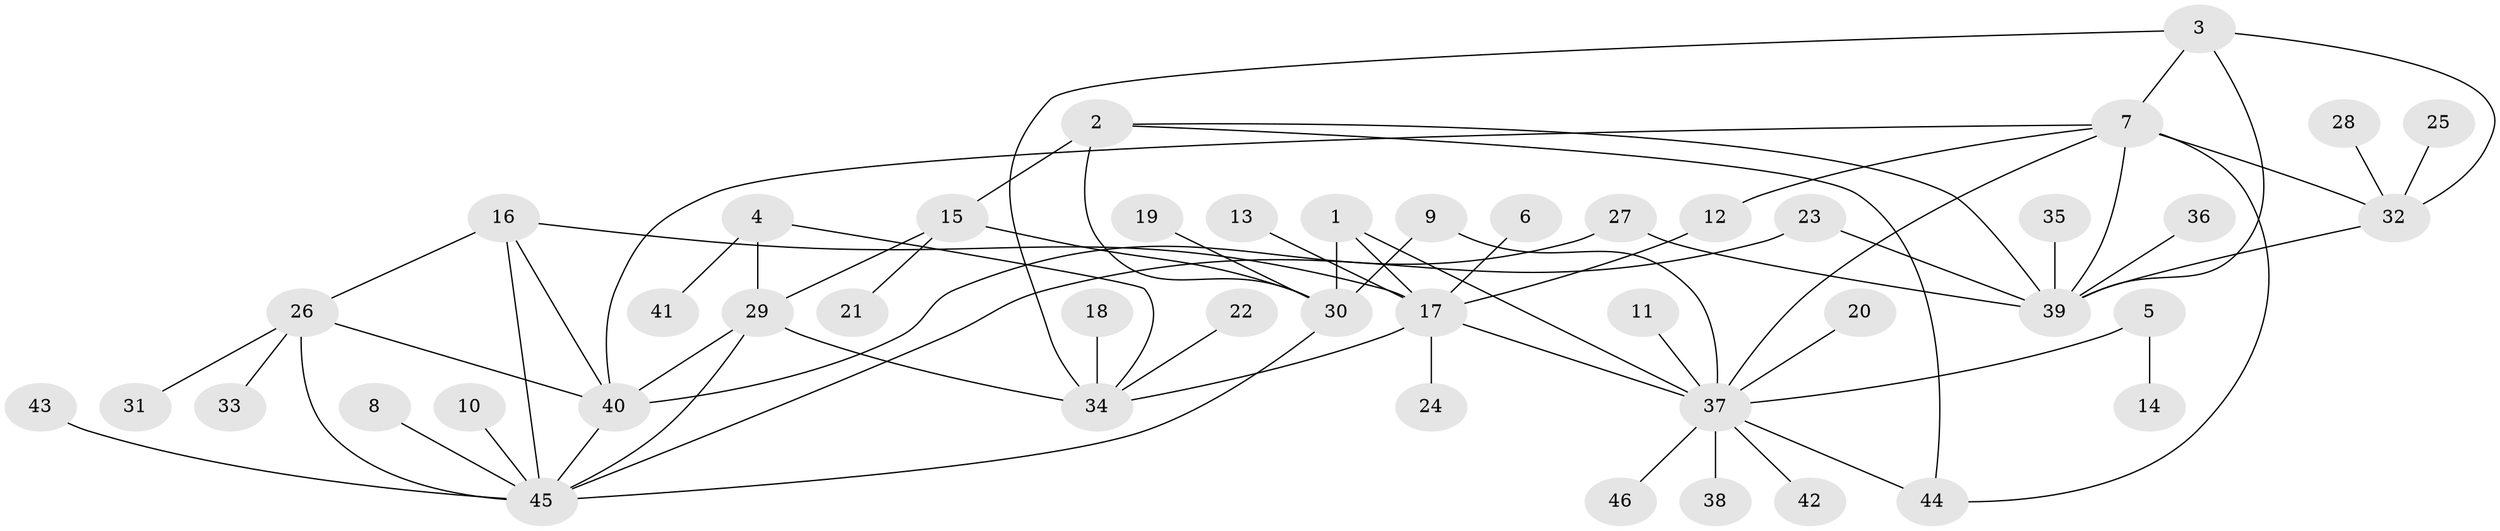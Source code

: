 // original degree distribution, {6: 0.04395604395604396, 11: 0.02197802197802198, 8: 0.02197802197802198, 3: 0.08791208791208792, 4: 0.06593406593406594, 14: 0.01098901098901099, 9: 0.02197802197802198, 5: 0.01098901098901099, 7: 0.01098901098901099, 10: 0.01098901098901099, 2: 0.0989010989010989, 1: 0.5934065934065934}
// Generated by graph-tools (version 1.1) at 2025/02/03/09/25 03:02:48]
// undirected, 46 vertices, 67 edges
graph export_dot {
graph [start="1"]
  node [color=gray90,style=filled];
  1;
  2;
  3;
  4;
  5;
  6;
  7;
  8;
  9;
  10;
  11;
  12;
  13;
  14;
  15;
  16;
  17;
  18;
  19;
  20;
  21;
  22;
  23;
  24;
  25;
  26;
  27;
  28;
  29;
  30;
  31;
  32;
  33;
  34;
  35;
  36;
  37;
  38;
  39;
  40;
  41;
  42;
  43;
  44;
  45;
  46;
  1 -- 17 [weight=2.0];
  1 -- 30 [weight=1.0];
  1 -- 37 [weight=2.0];
  2 -- 15 [weight=2.0];
  2 -- 30 [weight=1.0];
  2 -- 39 [weight=1.0];
  2 -- 44 [weight=1.0];
  3 -- 7 [weight=1.0];
  3 -- 32 [weight=1.0];
  3 -- 34 [weight=1.0];
  3 -- 39 [weight=1.0];
  4 -- 29 [weight=2.0];
  4 -- 34 [weight=1.0];
  4 -- 41 [weight=1.0];
  5 -- 14 [weight=1.0];
  5 -- 37 [weight=1.0];
  6 -- 17 [weight=1.0];
  7 -- 12 [weight=1.0];
  7 -- 32 [weight=1.0];
  7 -- 37 [weight=1.0];
  7 -- 39 [weight=1.0];
  7 -- 40 [weight=1.0];
  7 -- 44 [weight=1.0];
  8 -- 45 [weight=1.0];
  9 -- 30 [weight=1.0];
  9 -- 37 [weight=1.0];
  10 -- 45 [weight=1.0];
  11 -- 37 [weight=1.0];
  12 -- 17 [weight=1.0];
  13 -- 17 [weight=1.0];
  15 -- 21 [weight=1.0];
  15 -- 29 [weight=1.0];
  15 -- 30 [weight=2.0];
  16 -- 17 [weight=1.0];
  16 -- 26 [weight=1.0];
  16 -- 40 [weight=1.0];
  16 -- 45 [weight=1.0];
  17 -- 24 [weight=1.0];
  17 -- 34 [weight=1.0];
  17 -- 37 [weight=1.0];
  18 -- 34 [weight=1.0];
  19 -- 30 [weight=1.0];
  20 -- 37 [weight=1.0];
  22 -- 34 [weight=1.0];
  23 -- 39 [weight=1.0];
  23 -- 45 [weight=1.0];
  25 -- 32 [weight=1.0];
  26 -- 31 [weight=1.0];
  26 -- 33 [weight=1.0];
  26 -- 40 [weight=1.0];
  26 -- 45 [weight=1.0];
  27 -- 39 [weight=1.0];
  27 -- 40 [weight=1.0];
  28 -- 32 [weight=1.0];
  29 -- 34 [weight=2.0];
  29 -- 40 [weight=1.0];
  29 -- 45 [weight=1.0];
  30 -- 45 [weight=1.0];
  32 -- 39 [weight=1.0];
  35 -- 39 [weight=1.0];
  36 -- 39 [weight=1.0];
  37 -- 38 [weight=1.0];
  37 -- 42 [weight=1.0];
  37 -- 44 [weight=1.0];
  37 -- 46 [weight=1.0];
  40 -- 45 [weight=1.0];
  43 -- 45 [weight=1.0];
}
